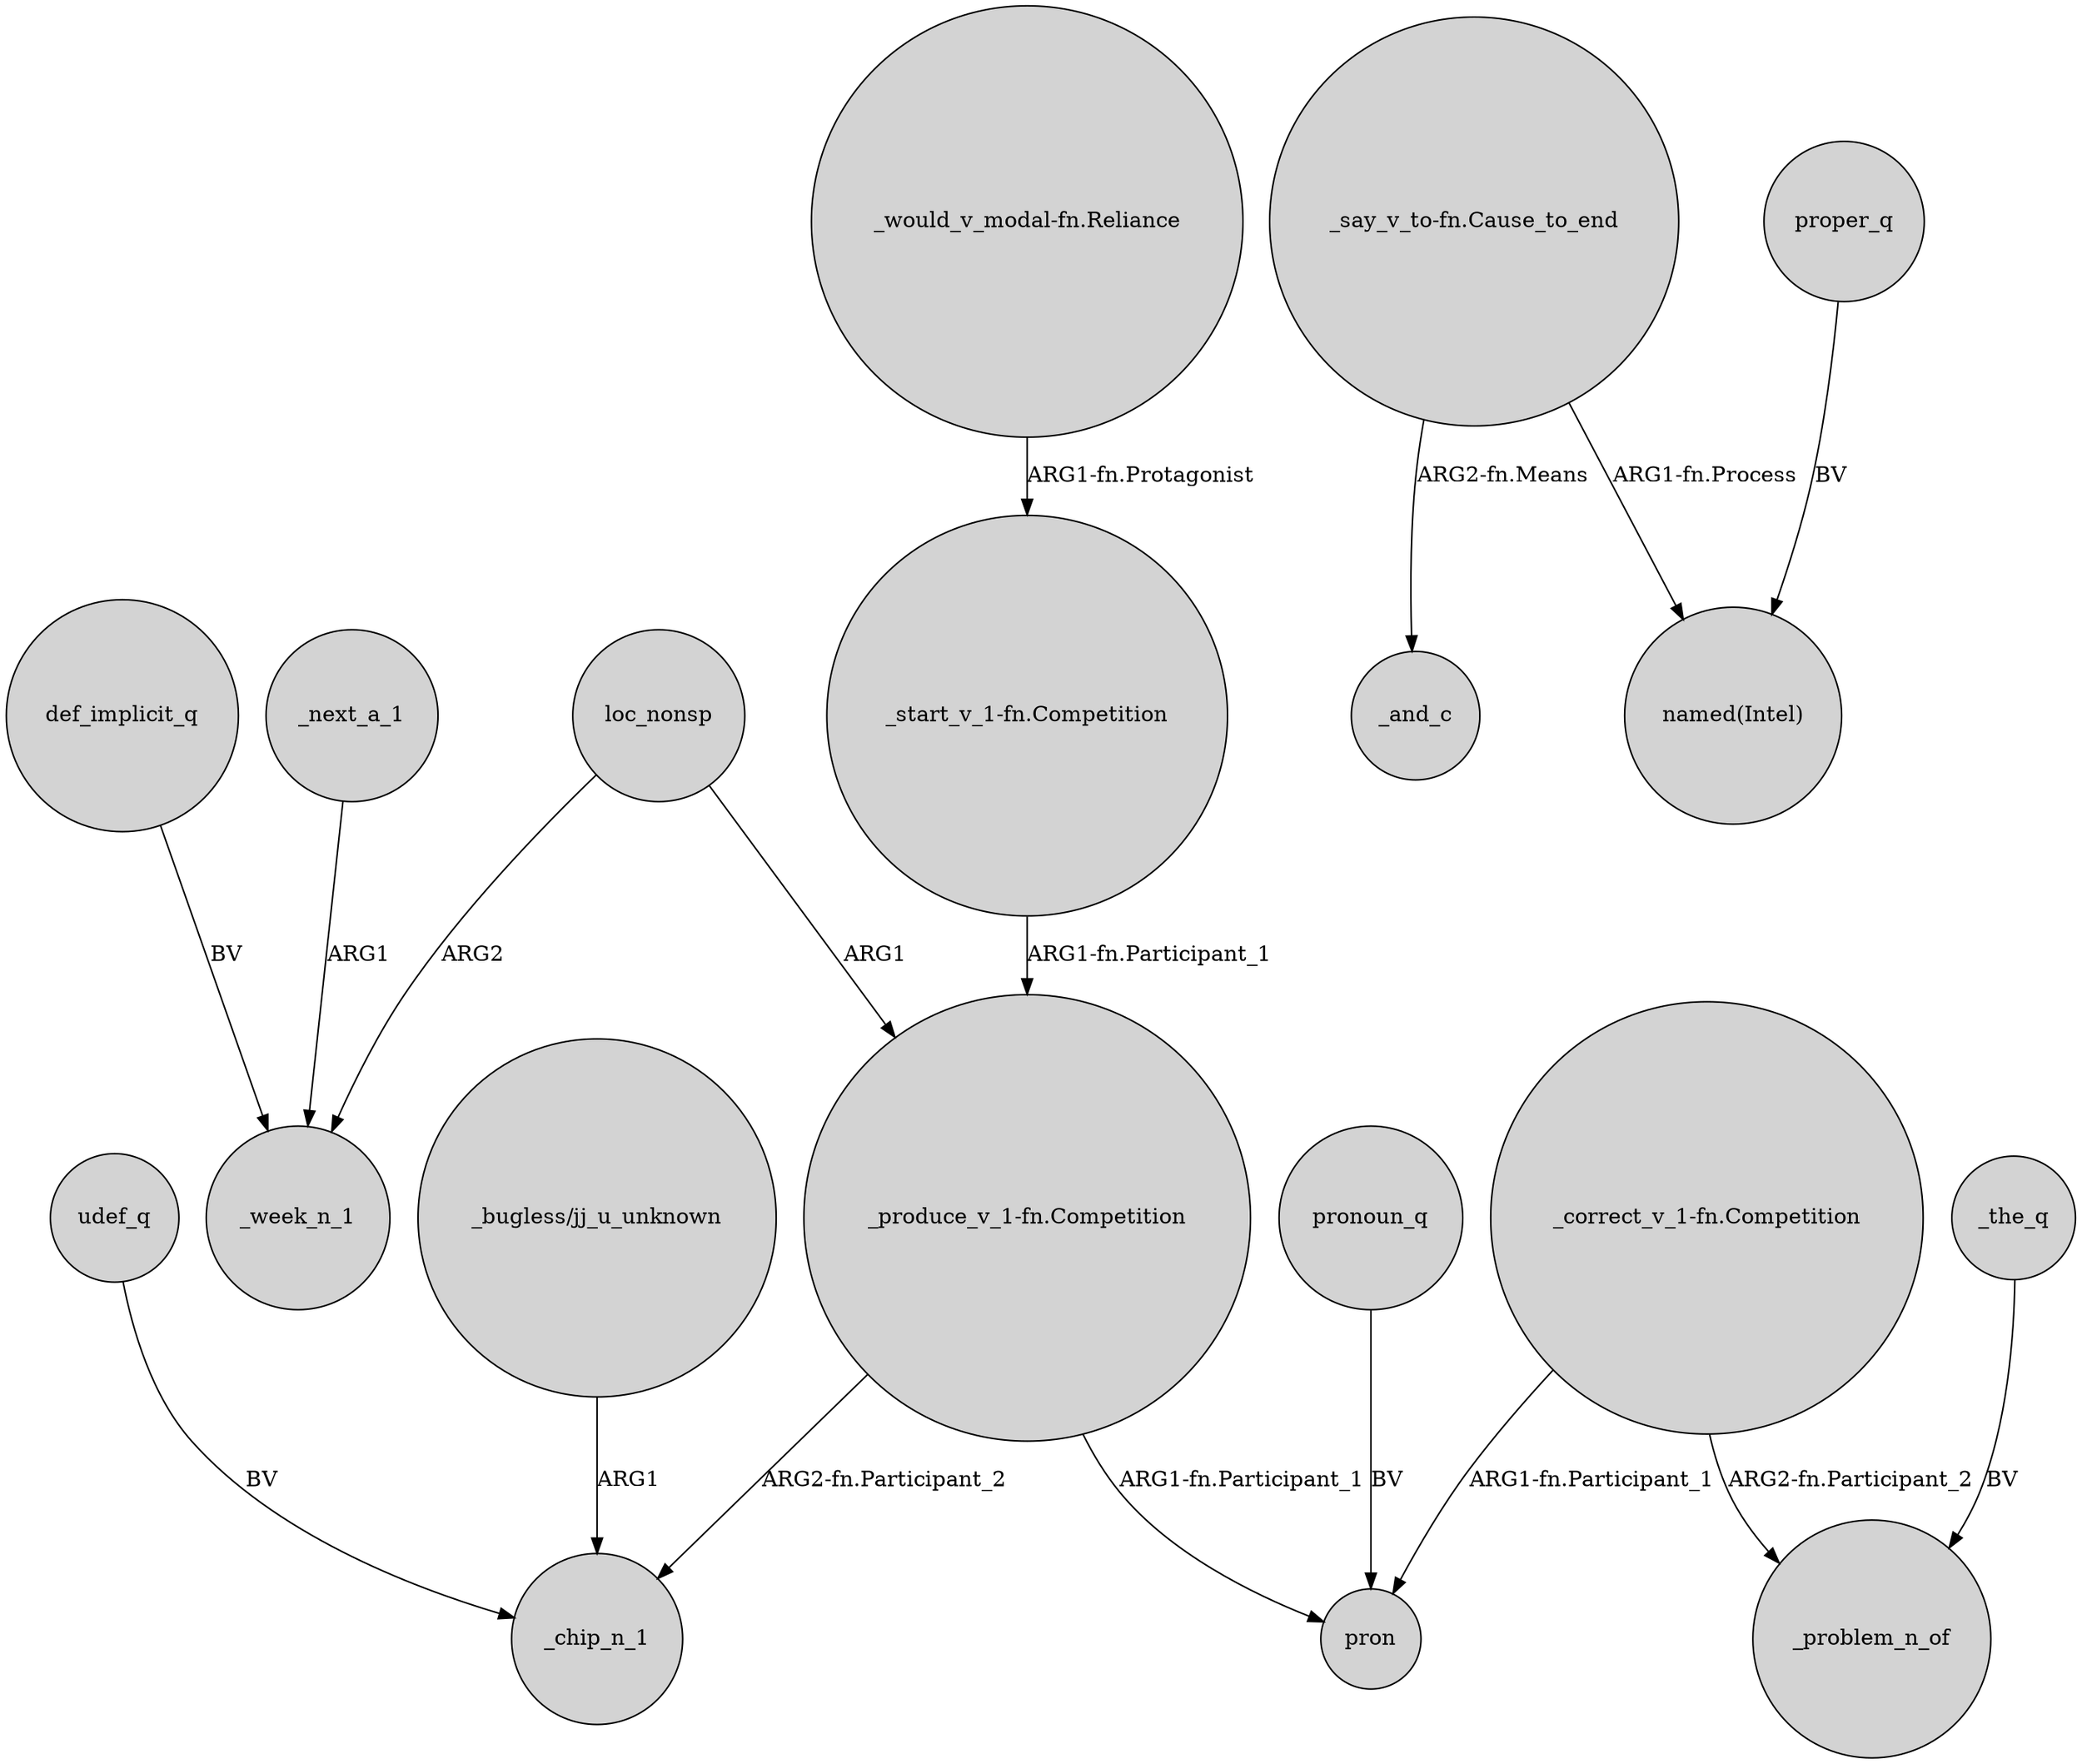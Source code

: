 digraph {
	node [shape=circle style=filled]
	loc_nonsp -> "_produce_v_1-fn.Competition" [label=ARG1]
	udef_q -> _chip_n_1 [label=BV]
	loc_nonsp -> _week_n_1 [label=ARG2]
	"_would_v_modal-fn.Reliance" -> "_start_v_1-fn.Competition" [label="ARG1-fn.Protagonist"]
	"_say_v_to-fn.Cause_to_end" -> "named(Intel)" [label="ARG1-fn.Process"]
	"_say_v_to-fn.Cause_to_end" -> _and_c [label="ARG2-fn.Means"]
	"_correct_v_1-fn.Competition" -> pron [label="ARG1-fn.Participant_1"]
	def_implicit_q -> _week_n_1 [label=BV]
	"_produce_v_1-fn.Competition" -> pron [label="ARG1-fn.Participant_1"]
	"_start_v_1-fn.Competition" -> "_produce_v_1-fn.Competition" [label="ARG1-fn.Participant_1"]
	proper_q -> "named(Intel)" [label=BV]
	"_correct_v_1-fn.Competition" -> _problem_n_of [label="ARG2-fn.Participant_2"]
	_the_q -> _problem_n_of [label=BV]
	pronoun_q -> pron [label=BV]
	"_produce_v_1-fn.Competition" -> _chip_n_1 [label="ARG2-fn.Participant_2"]
	_next_a_1 -> _week_n_1 [label=ARG1]
	"_bugless/jj_u_unknown" -> _chip_n_1 [label=ARG1]
}
